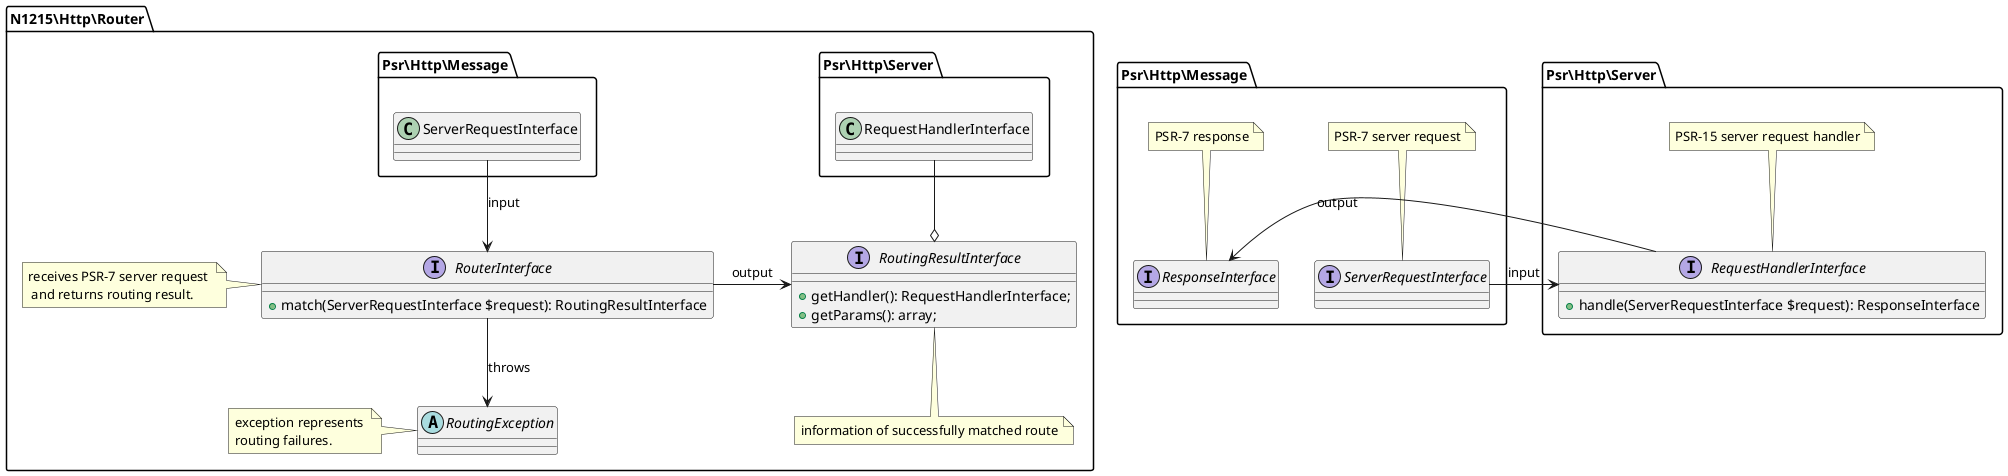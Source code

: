 @startuml

package N1215\Http\Router {

    abstract class RoutingException {
    }
    note left of RoutingException: exception represents \nrouting failures.

    interface RoutingResultInterface {
        + getHandler(): RequestHandlerInterface;
        + getParams(): array;
    }
    note bottom of RoutingResultInterface: information of successfully matched route

    interface RouterInterface {
        + match(ServerRequestInterface $request): RoutingResultInterface
    }
    note left of RouterInterface: receives PSR-7 server request \n and returns routing result.

    Psr\Http\Message.ServerRequestInterface --> RouterInterface: input
    RouterInterface -> RoutingResultInterface: output
    RouterInterface --> RoutingException: throws

    Psr\Http\Server.RequestHandlerInterface --o RoutingResultInterface
}

namespace Psr\Http\Message {
    interface ServerRequestInterface
    note top of ServerRequestInterface: PSR-7 server request
    interface ResponseInterface
    note top of ResponseInterface: PSR-7 response
}

namespace Psr\Http\Server {
    interface RequestHandlerInterface {
        + handle(ServerRequestInterface $request): ResponseInterface
    }
    note top of RequestHandlerInterface: PSR-15 server request handler

    Psr\Http\Message.ServerRequestInterface -> RequestHandlerInterface: input
    RequestHandlerInterface -> Psr\Http\Message.ResponseInterface: output
}

@enduml